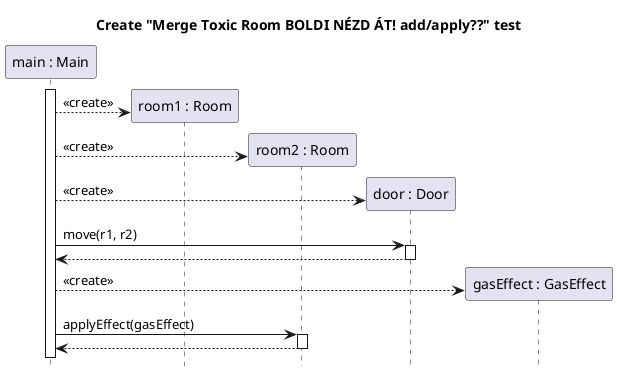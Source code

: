 @startuml room-merge-toic-create
title Create "Merge Toxic Room BOLDI NÉZD ÁT! add/apply??" test
hide footbox
skinparam SequenceReferenceBackgroundColor white

participant "main : Main" as main
participant "room1 : Room" as r1
participant "room2 : Room" as r2
participant "door : Door" as door
participant "gasEffect : GasEffect" as gasEffect

main++
create r1
main --> r1 : <<create>>
create r2
main --> r2 : <<create>>
create door
main --> door : <<create>>
main -> door ++ : move(r1, r2)
return
create gasEffect
main --> gasEffect : <<create>>
main -> r2 ++ : applyEffect(gasEffect)
return


@enduml